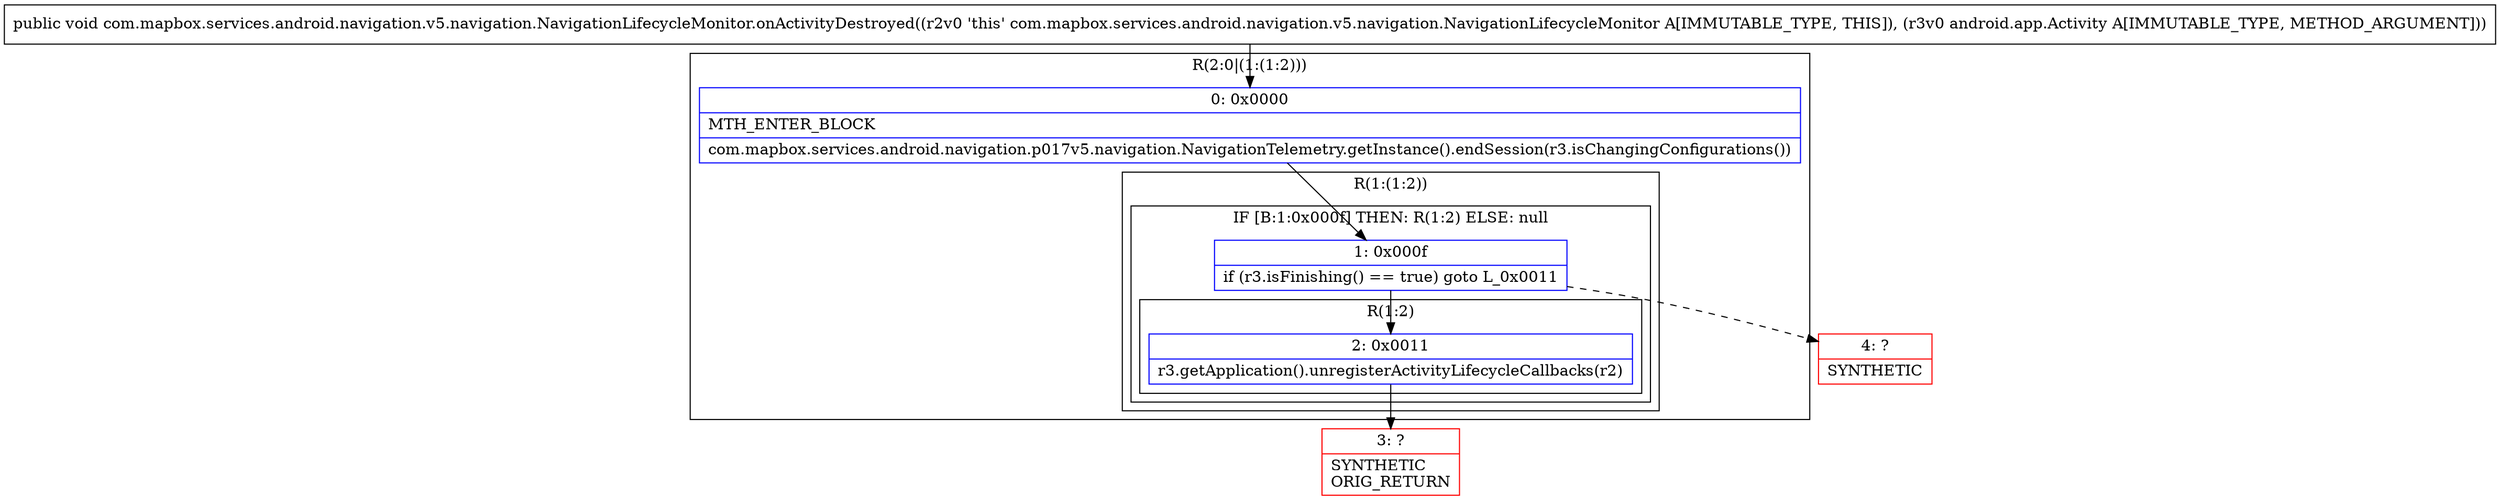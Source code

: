 digraph "CFG forcom.mapbox.services.android.navigation.v5.navigation.NavigationLifecycleMonitor.onActivityDestroyed(Landroid\/app\/Activity;)V" {
subgraph cluster_Region_286840902 {
label = "R(2:0|(1:(1:2)))";
node [shape=record,color=blue];
Node_0 [shape=record,label="{0\:\ 0x0000|MTH_ENTER_BLOCK\l|com.mapbox.services.android.navigation.p017v5.navigation.NavigationTelemetry.getInstance().endSession(r3.isChangingConfigurations())\l}"];
subgraph cluster_Region_573617483 {
label = "R(1:(1:2))";
node [shape=record,color=blue];
subgraph cluster_IfRegion_1034091052 {
label = "IF [B:1:0x000f] THEN: R(1:2) ELSE: null";
node [shape=record,color=blue];
Node_1 [shape=record,label="{1\:\ 0x000f|if (r3.isFinishing() == true) goto L_0x0011\l}"];
subgraph cluster_Region_336911493 {
label = "R(1:2)";
node [shape=record,color=blue];
Node_2 [shape=record,label="{2\:\ 0x0011|r3.getApplication().unregisterActivityLifecycleCallbacks(r2)\l}"];
}
}
}
}
Node_3 [shape=record,color=red,label="{3\:\ ?|SYNTHETIC\lORIG_RETURN\l}"];
Node_4 [shape=record,color=red,label="{4\:\ ?|SYNTHETIC\l}"];
MethodNode[shape=record,label="{public void com.mapbox.services.android.navigation.v5.navigation.NavigationLifecycleMonitor.onActivityDestroyed((r2v0 'this' com.mapbox.services.android.navigation.v5.navigation.NavigationLifecycleMonitor A[IMMUTABLE_TYPE, THIS]), (r3v0 android.app.Activity A[IMMUTABLE_TYPE, METHOD_ARGUMENT])) }"];
MethodNode -> Node_0;
Node_0 -> Node_1;
Node_1 -> Node_2;
Node_1 -> Node_4[style=dashed];
Node_2 -> Node_3;
}

